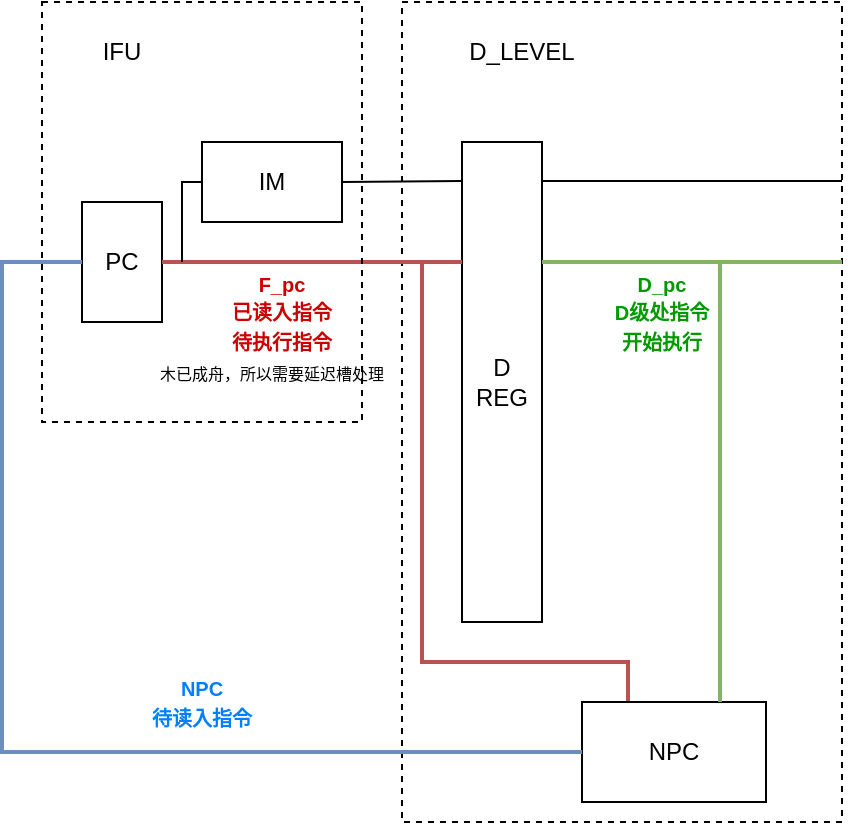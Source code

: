 <mxfile version="15.7.0" type="device"><diagram id="7mKoxO13DPNPLgkVJoTD" name="Page-1"><mxGraphModel dx="650" dy="443" grid="1" gridSize="10" guides="1" tooltips="1" connect="1" arrows="1" fold="1" page="1" pageScale="1" pageWidth="850" pageHeight="1100" math="0" shadow="0"><root><mxCell id="0"/><mxCell id="1" parent="0"/><mxCell id="oPyKTji_qlAQ8OI582PJ-13" value="" style="rounded=0;whiteSpace=wrap;html=1;fillColor=none;dashed=1;" vertex="1" parent="1"><mxGeometry x="220" y="140" width="220" height="410" as="geometry"/></mxCell><mxCell id="oPyKTji_qlAQ8OI582PJ-1" value="PC" style="rounded=0;whiteSpace=wrap;html=1;" vertex="1" parent="1"><mxGeometry x="60" y="240" width="40" height="60" as="geometry"/></mxCell><mxCell id="oPyKTji_qlAQ8OI582PJ-3" value="D&lt;br&gt;REG" style="rounded=0;whiteSpace=wrap;html=1;" vertex="1" parent="1"><mxGeometry x="250" y="210" width="40" height="240" as="geometry"/></mxCell><mxCell id="oPyKTji_qlAQ8OI582PJ-5" value="" style="endArrow=none;html=1;rounded=0;exitX=1;exitY=0.5;exitDx=0;exitDy=0;entryX=0;entryY=0.25;entryDx=0;entryDy=0;fillColor=#f8cecc;strokeColor=#b85450;strokeWidth=2;" edge="1" parent="1" source="oPyKTji_qlAQ8OI582PJ-1" target="oPyKTji_qlAQ8OI582PJ-3"><mxGeometry width="50" height="50" relative="1" as="geometry"><mxPoint x="400" y="360" as="sourcePoint"/><mxPoint x="240" y="270" as="targetPoint"/></mxGeometry></mxCell><mxCell id="oPyKTji_qlAQ8OI582PJ-6" value="IM" style="rounded=0;whiteSpace=wrap;html=1;" vertex="1" parent="1"><mxGeometry x="120" y="210" width="70" height="40" as="geometry"/></mxCell><mxCell id="oPyKTji_qlAQ8OI582PJ-7" value="" style="endArrow=none;html=1;rounded=0;entryX=0;entryY=0.5;entryDx=0;entryDy=0;" edge="1" parent="1" target="oPyKTji_qlAQ8OI582PJ-6"><mxGeometry width="50" height="50" relative="1" as="geometry"><mxPoint x="110" y="270" as="sourcePoint"/><mxPoint x="450" y="310" as="targetPoint"/><Array as="points"><mxPoint x="110" y="230"/></Array></mxGeometry></mxCell><mxCell id="oPyKTji_qlAQ8OI582PJ-9" value="" style="endArrow=none;html=1;rounded=0;exitX=1;exitY=0.5;exitDx=0;exitDy=0;entryX=0;entryY=0.081;entryDx=0;entryDy=0;entryPerimeter=0;" edge="1" parent="1" source="oPyKTji_qlAQ8OI582PJ-6" target="oPyKTji_qlAQ8OI582PJ-3"><mxGeometry width="50" height="50" relative="1" as="geometry"><mxPoint x="210" y="120" as="sourcePoint"/><mxPoint x="260" y="70" as="targetPoint"/></mxGeometry></mxCell><mxCell id="oPyKTji_qlAQ8OI582PJ-10" value="" style="endArrow=none;html=1;rounded=0;exitX=1;exitY=0.25;exitDx=0;exitDy=0;fillColor=#d5e8d4;strokeColor=#82b366;strokeWidth=2;" edge="1" parent="1" source="oPyKTji_qlAQ8OI582PJ-3"><mxGeometry width="50" height="50" relative="1" as="geometry"><mxPoint x="400" y="350" as="sourcePoint"/><mxPoint x="440" y="270" as="targetPoint"/></mxGeometry></mxCell><mxCell id="oPyKTji_qlAQ8OI582PJ-11" value="" style="endArrow=none;html=1;rounded=0;exitX=1;exitY=0.25;exitDx=0;exitDy=0;" edge="1" parent="1"><mxGeometry width="50" height="50" relative="1" as="geometry"><mxPoint x="290" y="229.5" as="sourcePoint"/><mxPoint x="440" y="229.5" as="targetPoint"/></mxGeometry></mxCell><mxCell id="oPyKTji_qlAQ8OI582PJ-12" value="" style="endArrow=none;html=1;rounded=0;exitX=0.25;exitY=0;exitDx=0;exitDy=0;fillColor=#f8cecc;strokeColor=#b85450;strokeWidth=2;" edge="1" parent="1" source="oPyKTji_qlAQ8OI582PJ-14"><mxGeometry width="50" height="50" relative="1" as="geometry"><mxPoint x="230" y="470" as="sourcePoint"/><mxPoint x="230" y="270" as="targetPoint"/><Array as="points"><mxPoint x="333" y="470"/><mxPoint x="230" y="470"/></Array></mxGeometry></mxCell><mxCell id="oPyKTji_qlAQ8OI582PJ-14" value="NPC" style="rounded=0;whiteSpace=wrap;html=1;fillColor=default;" vertex="1" parent="1"><mxGeometry x="310" y="490" width="92" height="50" as="geometry"/></mxCell><mxCell id="oPyKTji_qlAQ8OI582PJ-15" value="" style="endArrow=none;html=1;rounded=0;exitX=0.75;exitY=0;exitDx=0;exitDy=0;fillColor=#d5e8d4;strokeColor=#82b366;strokeWidth=2;" edge="1" parent="1" source="oPyKTji_qlAQ8OI582PJ-14"><mxGeometry width="50" height="50" relative="1" as="geometry"><mxPoint x="410" y="390" as="sourcePoint"/><mxPoint x="379" y="270" as="targetPoint"/></mxGeometry></mxCell><mxCell id="oPyKTji_qlAQ8OI582PJ-16" value="" style="endArrow=none;html=1;rounded=0;exitX=0;exitY=0.5;exitDx=0;exitDy=0;entryX=0;entryY=0.5;entryDx=0;entryDy=0;fillColor=#dae8fc;strokeColor=#6c8ebf;strokeWidth=2;" edge="1" parent="1" target="oPyKTji_qlAQ8OI582PJ-14"><mxGeometry width="50" height="50" relative="1" as="geometry"><mxPoint x="60" y="270" as="sourcePoint"/><mxPoint x="300" y="501" as="targetPoint"/><Array as="points"><mxPoint x="20" y="270"/><mxPoint x="20" y="515"/></Array></mxGeometry></mxCell><mxCell id="oPyKTji_qlAQ8OI582PJ-17" value="D_LEVEL" style="text;html=1;strokeColor=none;fillColor=none;align=center;verticalAlign=middle;whiteSpace=wrap;rounded=0;" vertex="1" parent="1"><mxGeometry x="250" y="150" width="60" height="30" as="geometry"/></mxCell><mxCell id="oPyKTji_qlAQ8OI582PJ-18" value="" style="rounded=0;whiteSpace=wrap;html=1;fillColor=none;dashed=1;" vertex="1" parent="1"><mxGeometry x="40" y="140" width="160" height="210" as="geometry"/></mxCell><mxCell id="oPyKTji_qlAQ8OI582PJ-19" value="IFU" style="text;html=1;strokeColor=none;fillColor=none;align=center;verticalAlign=middle;whiteSpace=wrap;rounded=0;dashed=1;" vertex="1" parent="1"><mxGeometry x="50" y="150" width="60" height="30" as="geometry"/></mxCell><mxCell id="oPyKTji_qlAQ8OI582PJ-20" value="&lt;font style=&quot;font-size: 10px&quot;&gt;&lt;b&gt;&lt;font color=&quot;#cc0000&quot;&gt;F_pc&lt;br&gt;已读入指令&lt;br&gt;待执行指令&lt;/font&gt;&lt;br&gt;&lt;/b&gt;&lt;/font&gt;" style="text;html=1;strokeColor=none;fillColor=none;align=center;verticalAlign=middle;whiteSpace=wrap;rounded=0;dashed=1;" vertex="1" parent="1"><mxGeometry x="130" y="270" width="60" height="50" as="geometry"/></mxCell><mxCell id="oPyKTji_qlAQ8OI582PJ-21" value="&lt;font style=&quot;font-size: 10px&quot;&gt;&lt;b&gt;&lt;font color=&quot;#009900&quot;&gt;D_pc&lt;br&gt;D级处指令&lt;br&gt;开始执行&lt;/font&gt;&lt;br&gt;&lt;/b&gt;&lt;/font&gt;" style="text;html=1;strokeColor=none;fillColor=none;align=center;verticalAlign=middle;whiteSpace=wrap;rounded=0;dashed=1;" vertex="1" parent="1"><mxGeometry x="320" y="270" width="60" height="50" as="geometry"/></mxCell><mxCell id="oPyKTji_qlAQ8OI582PJ-22" value="&lt;font style=&quot;font-size: 10px&quot;&gt;&lt;b&gt;&lt;font color=&quot;#007fff&quot;&gt;NPC&lt;br&gt;待读入指令&lt;/font&gt;&lt;br&gt;&lt;/b&gt;&lt;/font&gt;" style="text;html=1;strokeColor=none;fillColor=none;align=center;verticalAlign=middle;whiteSpace=wrap;rounded=0;dashed=1;" vertex="1" parent="1"><mxGeometry x="90" y="470" width="60" height="40" as="geometry"/></mxCell><mxCell id="oPyKTji_qlAQ8OI582PJ-23" value="&lt;font color=&quot;#000000&quot; style=&quot;font-size: 8px&quot;&gt;木已成舟，所以需要延迟槽处理&lt;/font&gt;" style="text;html=1;strokeColor=none;fillColor=none;align=center;verticalAlign=middle;whiteSpace=wrap;rounded=0;dashed=1;fontSize=10;fontColor=#007FFF;" vertex="1" parent="1"><mxGeometry x="75" y="320" width="160" height="10" as="geometry"/></mxCell></root></mxGraphModel></diagram></mxfile>